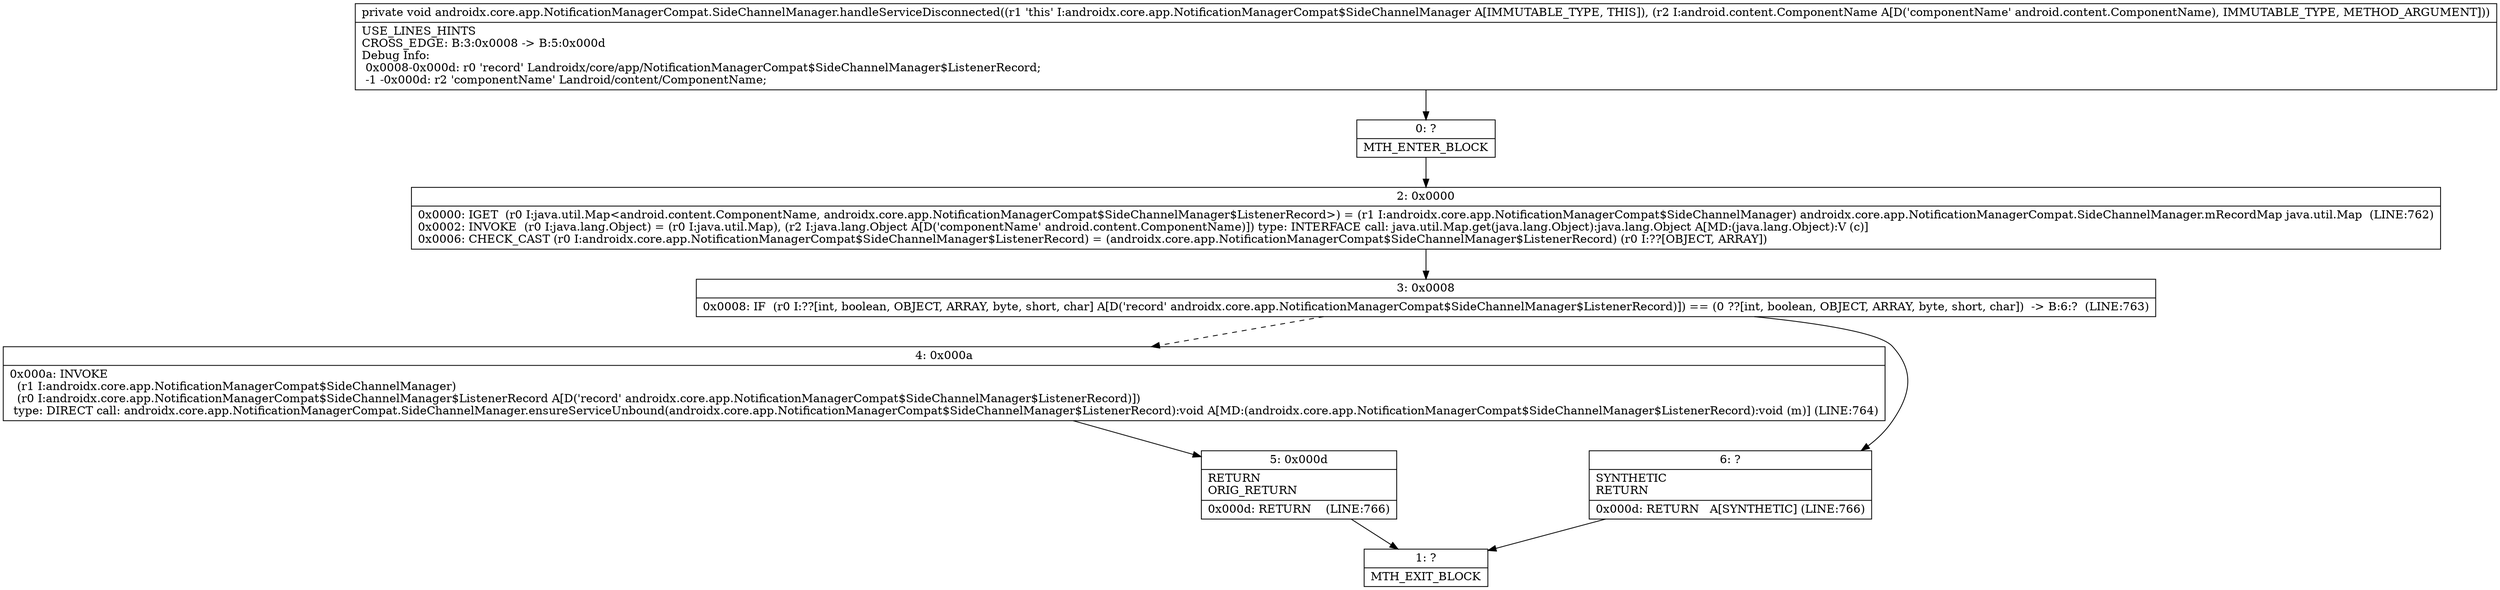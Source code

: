 digraph "CFG forandroidx.core.app.NotificationManagerCompat.SideChannelManager.handleServiceDisconnected(Landroid\/content\/ComponentName;)V" {
Node_0 [shape=record,label="{0\:\ ?|MTH_ENTER_BLOCK\l}"];
Node_2 [shape=record,label="{2\:\ 0x0000|0x0000: IGET  (r0 I:java.util.Map\<android.content.ComponentName, androidx.core.app.NotificationManagerCompat$SideChannelManager$ListenerRecord\>) = (r1 I:androidx.core.app.NotificationManagerCompat$SideChannelManager) androidx.core.app.NotificationManagerCompat.SideChannelManager.mRecordMap java.util.Map  (LINE:762)\l0x0002: INVOKE  (r0 I:java.lang.Object) = (r0 I:java.util.Map), (r2 I:java.lang.Object A[D('componentName' android.content.ComponentName)]) type: INTERFACE call: java.util.Map.get(java.lang.Object):java.lang.Object A[MD:(java.lang.Object):V (c)]\l0x0006: CHECK_CAST (r0 I:androidx.core.app.NotificationManagerCompat$SideChannelManager$ListenerRecord) = (androidx.core.app.NotificationManagerCompat$SideChannelManager$ListenerRecord) (r0 I:??[OBJECT, ARRAY]) \l}"];
Node_3 [shape=record,label="{3\:\ 0x0008|0x0008: IF  (r0 I:??[int, boolean, OBJECT, ARRAY, byte, short, char] A[D('record' androidx.core.app.NotificationManagerCompat$SideChannelManager$ListenerRecord)]) == (0 ??[int, boolean, OBJECT, ARRAY, byte, short, char])  \-\> B:6:?  (LINE:763)\l}"];
Node_4 [shape=record,label="{4\:\ 0x000a|0x000a: INVOKE  \l  (r1 I:androidx.core.app.NotificationManagerCompat$SideChannelManager)\l  (r0 I:androidx.core.app.NotificationManagerCompat$SideChannelManager$ListenerRecord A[D('record' androidx.core.app.NotificationManagerCompat$SideChannelManager$ListenerRecord)])\l type: DIRECT call: androidx.core.app.NotificationManagerCompat.SideChannelManager.ensureServiceUnbound(androidx.core.app.NotificationManagerCompat$SideChannelManager$ListenerRecord):void A[MD:(androidx.core.app.NotificationManagerCompat$SideChannelManager$ListenerRecord):void (m)] (LINE:764)\l}"];
Node_5 [shape=record,label="{5\:\ 0x000d|RETURN\lORIG_RETURN\l|0x000d: RETURN    (LINE:766)\l}"];
Node_1 [shape=record,label="{1\:\ ?|MTH_EXIT_BLOCK\l}"];
Node_6 [shape=record,label="{6\:\ ?|SYNTHETIC\lRETURN\l|0x000d: RETURN   A[SYNTHETIC] (LINE:766)\l}"];
MethodNode[shape=record,label="{private void androidx.core.app.NotificationManagerCompat.SideChannelManager.handleServiceDisconnected((r1 'this' I:androidx.core.app.NotificationManagerCompat$SideChannelManager A[IMMUTABLE_TYPE, THIS]), (r2 I:android.content.ComponentName A[D('componentName' android.content.ComponentName), IMMUTABLE_TYPE, METHOD_ARGUMENT]))  | USE_LINES_HINTS\lCROSS_EDGE: B:3:0x0008 \-\> B:5:0x000d\lDebug Info:\l  0x0008\-0x000d: r0 'record' Landroidx\/core\/app\/NotificationManagerCompat$SideChannelManager$ListenerRecord;\l  \-1 \-0x000d: r2 'componentName' Landroid\/content\/ComponentName;\l}"];
MethodNode -> Node_0;Node_0 -> Node_2;
Node_2 -> Node_3;
Node_3 -> Node_4[style=dashed];
Node_3 -> Node_6;
Node_4 -> Node_5;
Node_5 -> Node_1;
Node_6 -> Node_1;
}

